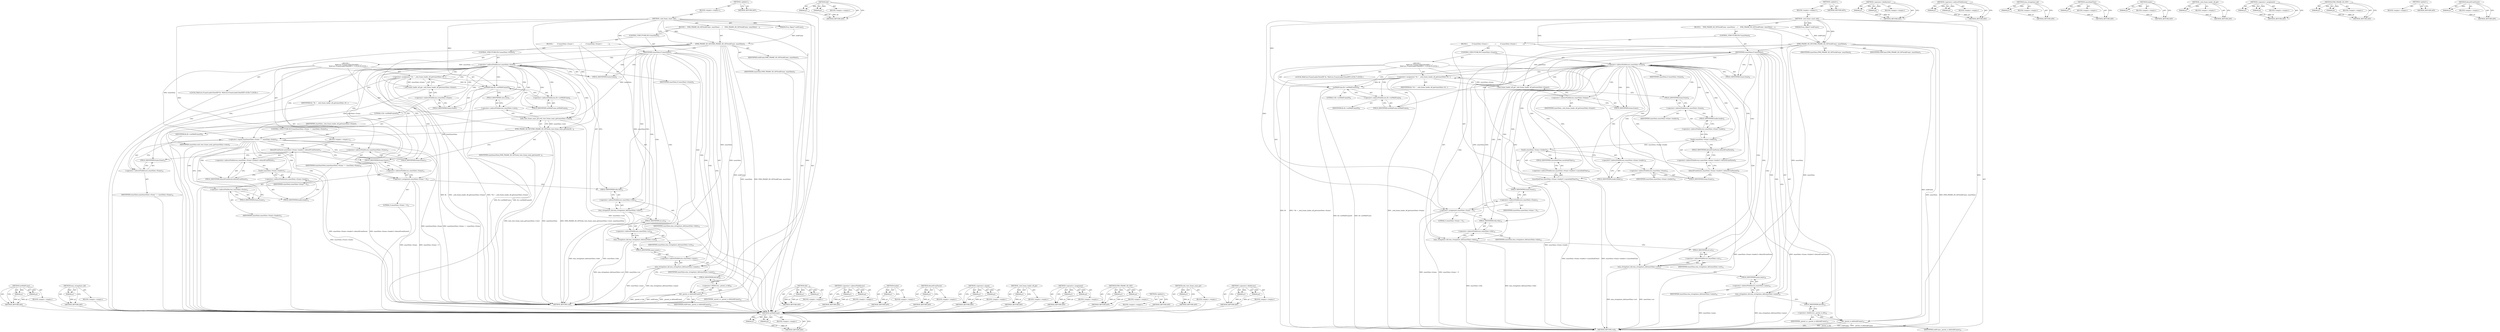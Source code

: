 digraph "&lt;operator&gt;.fieldAccess" {
vulnerable_114 [label=<(METHOD,setWebFrame)>];
vulnerable_115 [label=<(PARAM,p1)>];
vulnerable_116 [label=<(PARAM,p2)>];
vulnerable_117 [label=<(BLOCK,&lt;empty&gt;,&lt;empty&gt;)>];
vulnerable_118 [label=<(METHOD_RETURN,ANY)>];
vulnerable_135 [label=<(METHOD,del)>];
vulnerable_136 [label=<(PARAM,p1)>];
vulnerable_137 [label=<(PARAM,p2)>];
vulnerable_138 [label=<(BLOCK,&lt;empty&gt;,&lt;empty&gt;)>];
vulnerable_139 [label=<(METHOD_RETURN,ANY)>];
vulnerable_6 [label=<(METHOD,&lt;global&gt;)<SUB>1</SUB>>];
vulnerable_7 [label=<(BLOCK,&lt;empty&gt;,&lt;empty&gt;)<SUB>1</SUB>>];
vulnerable_8 [label=<(METHOD,_ewk_frame_smart_del)<SUB>1</SUB>>];
vulnerable_9 [label=<(PARAM,Evas_Object* ewkFrame)<SUB>1</SUB>>];
vulnerable_10 [label=<(BLOCK,{
    EWK_FRAME_SD_GET(ewkFrame, smartData);

 ...,{
    EWK_FRAME_SD_GET(ewkFrame, smartData);

 ...)<SUB>2</SUB>>];
vulnerable_11 [label=<(EWK_FRAME_SD_GET,EWK_FRAME_SD_GET(ewkFrame, smartData))<SUB>3</SUB>>];
vulnerable_12 [label=<(IDENTIFIER,ewkFrame,EWK_FRAME_SD_GET(ewkFrame, smartData))<SUB>3</SUB>>];
vulnerable_13 [label=<(IDENTIFIER,smartData,EWK_FRAME_SD_GET(ewkFrame, smartData))<SUB>3</SUB>>];
vulnerable_14 [label=<(CONTROL_STRUCTURE,IF,if (smartData))<SUB>5</SUB>>];
vulnerable_15 [label=<(IDENTIFIER,smartData,if (smartData))<SUB>5</SUB>>];
vulnerable_16 [label=<(BLOCK,{
         if (smartData-&gt;frame) {
            ...,{
         if (smartData-&gt;frame) {
            ...)<SUB>5</SUB>>];
vulnerable_17 [label=<(CONTROL_STRUCTURE,IF,if (smartData-&gt;frame))<SUB>6</SUB>>];
vulnerable_18 [label=<(&lt;operator&gt;.indirectFieldAccess,smartData-&gt;frame)<SUB>6</SUB>>];
vulnerable_19 [label=<(IDENTIFIER,smartData,if (smartData-&gt;frame))<SUB>6</SUB>>];
vulnerable_20 [label=<(FIELD_IDENTIFIER,frame,frame)<SUB>6</SUB>>];
vulnerable_21 [label="<(BLOCK,{
             WebCore::FrameLoaderClientEfl* f...,{
             WebCore::FrameLoaderClientEfl* f...)<SUB>6</SUB>>"];
vulnerable_22 [label="<(LOCAL,WebCore.FrameLoaderClientEfl* flc: WebCore.FrameLoaderClientEfl*)<SUB>7</SUB>>"];
vulnerable_23 [label=<(&lt;operator&gt;.assignment,* flc = _ewk_frame_loader_efl_get(smartData-&gt;fr...)<SUB>7</SUB>>];
vulnerable_24 [label=<(IDENTIFIER,flc,* flc = _ewk_frame_loader_efl_get(smartData-&gt;fr...)<SUB>7</SUB>>];
vulnerable_25 [label=<(_ewk_frame_loader_efl_get,_ewk_frame_loader_efl_get(smartData-&gt;frame))<SUB>7</SUB>>];
vulnerable_26 [label=<(&lt;operator&gt;.indirectFieldAccess,smartData-&gt;frame)<SUB>7</SUB>>];
vulnerable_27 [label=<(IDENTIFIER,smartData,_ewk_frame_loader_efl_get(smartData-&gt;frame))<SUB>7</SUB>>];
vulnerable_28 [label=<(FIELD_IDENTIFIER,frame,frame)<SUB>7</SUB>>];
vulnerable_29 [label=<(setWebFrame,flc-&gt;setWebFrame(0))<SUB>8</SUB>>];
vulnerable_30 [label=<(&lt;operator&gt;.indirectFieldAccess,flc-&gt;setWebFrame)<SUB>8</SUB>>];
vulnerable_31 [label=<(IDENTIFIER,flc,flc-&gt;setWebFrame(0))<SUB>8</SUB>>];
vulnerable_32 [label=<(FIELD_IDENTIFIER,setWebFrame,setWebFrame)<SUB>8</SUB>>];
vulnerable_33 [label=<(LITERAL,0,flc-&gt;setWebFrame(0))<SUB>8</SUB>>];
vulnerable_34 [label=<(detachFromParent,smartData-&gt;frame-&gt;loader()-&gt;detachFromParent())<SUB>9</SUB>>];
vulnerable_35 [label=<(&lt;operator&gt;.indirectFieldAccess,smartData-&gt;frame-&gt;loader()-&gt;detachFromParent)<SUB>9</SUB>>];
vulnerable_36 [label=<(loader,smartData-&gt;frame-&gt;loader())<SUB>9</SUB>>];
vulnerable_37 [label=<(&lt;operator&gt;.indirectFieldAccess,smartData-&gt;frame-&gt;loader)<SUB>9</SUB>>];
vulnerable_38 [label=<(&lt;operator&gt;.indirectFieldAccess,smartData-&gt;frame)<SUB>9</SUB>>];
vulnerable_39 [label=<(IDENTIFIER,smartData,smartData-&gt;frame-&gt;loader())<SUB>9</SUB>>];
vulnerable_40 [label=<(FIELD_IDENTIFIER,frame,frame)<SUB>9</SUB>>];
vulnerable_41 [label=<(FIELD_IDENTIFIER,loader,loader)<SUB>9</SUB>>];
vulnerable_42 [label=<(FIELD_IDENTIFIER,detachFromParent,detachFromParent)<SUB>9</SUB>>];
vulnerable_43 [label=<(cancelAndClear,smartData-&gt;frame-&gt;loader()-&gt;cancelAndClear())<SUB>10</SUB>>];
vulnerable_44 [label=<(&lt;operator&gt;.indirectFieldAccess,smartData-&gt;frame-&gt;loader()-&gt;cancelAndClear)<SUB>10</SUB>>];
vulnerable_45 [label=<(loader,smartData-&gt;frame-&gt;loader())<SUB>10</SUB>>];
vulnerable_46 [label=<(&lt;operator&gt;.indirectFieldAccess,smartData-&gt;frame-&gt;loader)<SUB>10</SUB>>];
vulnerable_47 [label=<(&lt;operator&gt;.indirectFieldAccess,smartData-&gt;frame)<SUB>10</SUB>>];
vulnerable_48 [label=<(IDENTIFIER,smartData,smartData-&gt;frame-&gt;loader())<SUB>10</SUB>>];
vulnerable_49 [label=<(FIELD_IDENTIFIER,frame,frame)<SUB>10</SUB>>];
vulnerable_50 [label=<(FIELD_IDENTIFIER,loader,loader)<SUB>10</SUB>>];
vulnerable_51 [label=<(FIELD_IDENTIFIER,cancelAndClear,cancelAndClear)<SUB>10</SUB>>];
vulnerable_52 [label=<(&lt;operator&gt;.assignment,smartData-&gt;frame = 0)<SUB>11</SUB>>];
vulnerable_53 [label=<(&lt;operator&gt;.indirectFieldAccess,smartData-&gt;frame)<SUB>11</SUB>>];
vulnerable_54 [label=<(IDENTIFIER,smartData,smartData-&gt;frame = 0)<SUB>11</SUB>>];
vulnerable_55 [label=<(FIELD_IDENTIFIER,frame,frame)<SUB>11</SUB>>];
vulnerable_56 [label=<(LITERAL,0,smartData-&gt;frame = 0)<SUB>11</SUB>>];
vulnerable_57 [label=<(eina_stringshare_del,eina_stringshare_del(smartData-&gt;title))<SUB>14</SUB>>];
vulnerable_58 [label=<(&lt;operator&gt;.indirectFieldAccess,smartData-&gt;title)<SUB>14</SUB>>];
vulnerable_59 [label=<(IDENTIFIER,smartData,eina_stringshare_del(smartData-&gt;title))<SUB>14</SUB>>];
vulnerable_60 [label=<(FIELD_IDENTIFIER,title,title)<SUB>14</SUB>>];
vulnerable_61 [label=<(eina_stringshare_del,eina_stringshare_del(smartData-&gt;uri))<SUB>15</SUB>>];
vulnerable_62 [label=<(&lt;operator&gt;.indirectFieldAccess,smartData-&gt;uri)<SUB>15</SUB>>];
vulnerable_63 [label=<(IDENTIFIER,smartData,eina_stringshare_del(smartData-&gt;uri))<SUB>15</SUB>>];
vulnerable_64 [label=<(FIELD_IDENTIFIER,uri,uri)<SUB>15</SUB>>];
vulnerable_65 [label=<(eina_stringshare_del,eina_stringshare_del(smartData-&gt;name))<SUB>16</SUB>>];
vulnerable_66 [label=<(&lt;operator&gt;.indirectFieldAccess,smartData-&gt;name)<SUB>16</SUB>>];
vulnerable_67 [label=<(IDENTIFIER,smartData,eina_stringshare_del(smartData-&gt;name))<SUB>16</SUB>>];
vulnerable_68 [label=<(FIELD_IDENTIFIER,name,name)<SUB>16</SUB>>];
vulnerable_69 [label=<(del,_parent_sc.del(ewkFrame))<SUB>19</SUB>>];
vulnerable_70 [label=<(&lt;operator&gt;.fieldAccess,_parent_sc.del)<SUB>19</SUB>>];
vulnerable_71 [label=<(IDENTIFIER,_parent_sc,_parent_sc.del(ewkFrame))<SUB>19</SUB>>];
vulnerable_72 [label=<(FIELD_IDENTIFIER,del,del)<SUB>19</SUB>>];
vulnerable_73 [label=<(IDENTIFIER,ewkFrame,_parent_sc.del(ewkFrame))<SUB>19</SUB>>];
vulnerable_74 [label=<(METHOD_RETURN,void)<SUB>1</SUB>>];
vulnerable_76 [label=<(METHOD_RETURN,ANY)<SUB>1</SUB>>];
vulnerable_140 [label=<(METHOD,&lt;operator&gt;.fieldAccess)>];
vulnerable_141 [label=<(PARAM,p1)>];
vulnerable_142 [label=<(PARAM,p2)>];
vulnerable_143 [label=<(BLOCK,&lt;empty&gt;,&lt;empty&gt;)>];
vulnerable_144 [label=<(METHOD_RETURN,ANY)>];
vulnerable_100 [label=<(METHOD,&lt;operator&gt;.indirectFieldAccess)>];
vulnerable_101 [label=<(PARAM,p1)>];
vulnerable_102 [label=<(PARAM,p2)>];
vulnerable_103 [label=<(BLOCK,&lt;empty&gt;,&lt;empty&gt;)>];
vulnerable_104 [label=<(METHOD_RETURN,ANY)>];
vulnerable_131 [label=<(METHOD,eina_stringshare_del)>];
vulnerable_132 [label=<(PARAM,p1)>];
vulnerable_133 [label=<(BLOCK,&lt;empty&gt;,&lt;empty&gt;)>];
vulnerable_134 [label=<(METHOD_RETURN,ANY)>];
vulnerable_127 [label=<(METHOD,cancelAndClear)>];
vulnerable_128 [label=<(PARAM,p1)>];
vulnerable_129 [label=<(BLOCK,&lt;empty&gt;,&lt;empty&gt;)>];
vulnerable_130 [label=<(METHOD_RETURN,ANY)>];
vulnerable_123 [label=<(METHOD,loader)>];
vulnerable_124 [label=<(PARAM,p1)>];
vulnerable_125 [label=<(BLOCK,&lt;empty&gt;,&lt;empty&gt;)>];
vulnerable_126 [label=<(METHOD_RETURN,ANY)>];
vulnerable_110 [label=<(METHOD,_ewk_frame_loader_efl_get)>];
vulnerable_111 [label=<(PARAM,p1)>];
vulnerable_112 [label=<(BLOCK,&lt;empty&gt;,&lt;empty&gt;)>];
vulnerable_113 [label=<(METHOD_RETURN,ANY)>];
vulnerable_105 [label=<(METHOD,&lt;operator&gt;.assignment)>];
vulnerable_106 [label=<(PARAM,p1)>];
vulnerable_107 [label=<(PARAM,p2)>];
vulnerable_108 [label=<(BLOCK,&lt;empty&gt;,&lt;empty&gt;)>];
vulnerable_109 [label=<(METHOD_RETURN,ANY)>];
vulnerable_95 [label=<(METHOD,EWK_FRAME_SD_GET)>];
vulnerable_96 [label=<(PARAM,p1)>];
vulnerable_97 [label=<(PARAM,p2)>];
vulnerable_98 [label=<(BLOCK,&lt;empty&gt;,&lt;empty&gt;)>];
vulnerable_99 [label=<(METHOD_RETURN,ANY)>];
vulnerable_89 [label=<(METHOD,&lt;global&gt;)<SUB>1</SUB>>];
vulnerable_90 [label=<(BLOCK,&lt;empty&gt;,&lt;empty&gt;)>];
vulnerable_91 [label=<(METHOD_RETURN,ANY)>];
vulnerable_119 [label=<(METHOD,detachFromParent)>];
vulnerable_120 [label=<(PARAM,p1)>];
vulnerable_121 [label=<(BLOCK,&lt;empty&gt;,&lt;empty&gt;)>];
vulnerable_122 [label=<(METHOD_RETURN,ANY)>];
fixed_120 [label=<(METHOD,setWebFrame)>];
fixed_121 [label=<(PARAM,p1)>];
fixed_122 [label=<(PARAM,p2)>];
fixed_123 [label=<(BLOCK,&lt;empty&gt;,&lt;empty&gt;)>];
fixed_124 [label=<(METHOD_RETURN,ANY)>];
fixed_142 [label=<(METHOD,eina_stringshare_del)>];
fixed_143 [label=<(PARAM,p1)>];
fixed_144 [label=<(BLOCK,&lt;empty&gt;,&lt;empty&gt;)>];
fixed_145 [label=<(METHOD_RETURN,ANY)>];
fixed_6 [label=<(METHOD,&lt;global&gt;)<SUB>1</SUB>>];
fixed_7 [label=<(BLOCK,&lt;empty&gt;,&lt;empty&gt;)<SUB>1</SUB>>];
fixed_8 [label=<(METHOD,_ewk_frame_smart_del)<SUB>1</SUB>>];
fixed_9 [label=<(PARAM,Evas_Object* ewkFrame)<SUB>1</SUB>>];
fixed_10 [label=<(BLOCK,{
    EWK_FRAME_SD_GET(ewkFrame, smartData);

 ...,{
    EWK_FRAME_SD_GET(ewkFrame, smartData);

 ...)<SUB>2</SUB>>];
fixed_11 [label=<(EWK_FRAME_SD_GET,EWK_FRAME_SD_GET(ewkFrame, smartData))<SUB>3</SUB>>];
fixed_12 [label=<(IDENTIFIER,ewkFrame,EWK_FRAME_SD_GET(ewkFrame, smartData))<SUB>3</SUB>>];
fixed_13 [label=<(IDENTIFIER,smartData,EWK_FRAME_SD_GET(ewkFrame, smartData))<SUB>3</SUB>>];
fixed_14 [label=<(CONTROL_STRUCTURE,IF,if (smartData))<SUB>5</SUB>>];
fixed_15 [label=<(IDENTIFIER,smartData,if (smartData))<SUB>5</SUB>>];
fixed_16 [label=<(BLOCK,{
         if (smartData-&gt;frame) {
            ...,{
         if (smartData-&gt;frame) {
            ...)<SUB>5</SUB>>];
fixed_17 [label=<(CONTROL_STRUCTURE,IF,if (smartData-&gt;frame))<SUB>6</SUB>>];
fixed_18 [label=<(&lt;operator&gt;.indirectFieldAccess,smartData-&gt;frame)<SUB>6</SUB>>];
fixed_19 [label=<(IDENTIFIER,smartData,if (smartData-&gt;frame))<SUB>6</SUB>>];
fixed_20 [label=<(FIELD_IDENTIFIER,frame,frame)<SUB>6</SUB>>];
fixed_21 [label="<(BLOCK,{
             WebCore::FrameLoaderClientEfl* f...,{
             WebCore::FrameLoaderClientEfl* f...)<SUB>6</SUB>>"];
fixed_22 [label="<(LOCAL,WebCore.FrameLoaderClientEfl* flc: WebCore.FrameLoaderClientEfl*)<SUB>7</SUB>>"];
fixed_23 [label=<(&lt;operator&gt;.assignment,* flc = _ewk_frame_loader_efl_get(smartData-&gt;fr...)<SUB>7</SUB>>];
fixed_24 [label=<(IDENTIFIER,flc,* flc = _ewk_frame_loader_efl_get(smartData-&gt;fr...)<SUB>7</SUB>>];
fixed_25 [label=<(_ewk_frame_loader_efl_get,_ewk_frame_loader_efl_get(smartData-&gt;frame))<SUB>7</SUB>>];
fixed_26 [label=<(&lt;operator&gt;.indirectFieldAccess,smartData-&gt;frame)<SUB>7</SUB>>];
fixed_27 [label=<(IDENTIFIER,smartData,_ewk_frame_loader_efl_get(smartData-&gt;frame))<SUB>7</SUB>>];
fixed_28 [label=<(FIELD_IDENTIFIER,frame,frame)<SUB>7</SUB>>];
fixed_29 [label=<(setWebFrame,flc-&gt;setWebFrame(0))<SUB>8</SUB>>];
fixed_30 [label=<(&lt;operator&gt;.indirectFieldAccess,flc-&gt;setWebFrame)<SUB>8</SUB>>];
fixed_31 [label=<(IDENTIFIER,flc,flc-&gt;setWebFrame(0))<SUB>8</SUB>>];
fixed_32 [label=<(FIELD_IDENTIFIER,setWebFrame,setWebFrame)<SUB>8</SUB>>];
fixed_33 [label=<(LITERAL,0,flc-&gt;setWebFrame(0))<SUB>8</SUB>>];
fixed_34 [label=<(EWK_FRAME_SD_GET,EWK_FRAME_SD_GET(ewk_view_frame_main_get(smartD...)<SUB>9</SUB>>];
fixed_35 [label=<(ewk_view_frame_main_get,ewk_view_frame_main_get(smartData-&gt;view))<SUB>9</SUB>>];
fixed_36 [label=<(&lt;operator&gt;.indirectFieldAccess,smartData-&gt;view)<SUB>9</SUB>>];
fixed_37 [label=<(IDENTIFIER,smartData,ewk_view_frame_main_get(smartData-&gt;view))<SUB>9</SUB>>];
fixed_38 [label=<(FIELD_IDENTIFIER,view,view)<SUB>9</SUB>>];
fixed_39 [label=<(IDENTIFIER,mainSmartData,EWK_FRAME_SD_GET(ewk_view_frame_main_get(smartD...)<SUB>9</SUB>>];
fixed_40 [label=<(CONTROL_STRUCTURE,IF,if (mainSmartData-&gt;frame == smartData-&gt;frame))<SUB>10</SUB>>];
fixed_41 [label=<(&lt;operator&gt;.equals,mainSmartData-&gt;frame == smartData-&gt;frame)<SUB>10</SUB>>];
fixed_42 [label=<(&lt;operator&gt;.indirectFieldAccess,mainSmartData-&gt;frame)<SUB>10</SUB>>];
fixed_43 [label=<(IDENTIFIER,mainSmartData,mainSmartData-&gt;frame == smartData-&gt;frame)<SUB>10</SUB>>];
fixed_44 [label=<(FIELD_IDENTIFIER,frame,frame)<SUB>10</SUB>>];
fixed_45 [label=<(&lt;operator&gt;.indirectFieldAccess,smartData-&gt;frame)<SUB>10</SUB>>];
fixed_46 [label=<(IDENTIFIER,smartData,mainSmartData-&gt;frame == smartData-&gt;frame)<SUB>10</SUB>>];
fixed_47 [label=<(FIELD_IDENTIFIER,frame,frame)<SUB>10</SUB>>];
fixed_48 [label=<(BLOCK,&lt;empty&gt;,&lt;empty&gt;)<SUB>11</SUB>>];
fixed_49 [label=<(detachFromParent,smartData-&gt;frame-&gt;loader()-&gt;detachFromParent())<SUB>11</SUB>>];
fixed_50 [label=<(&lt;operator&gt;.indirectFieldAccess,smartData-&gt;frame-&gt;loader()-&gt;detachFromParent)<SUB>11</SUB>>];
fixed_51 [label=<(loader,smartData-&gt;frame-&gt;loader())<SUB>11</SUB>>];
fixed_52 [label=<(&lt;operator&gt;.indirectFieldAccess,smartData-&gt;frame-&gt;loader)<SUB>11</SUB>>];
fixed_53 [label=<(&lt;operator&gt;.indirectFieldAccess,smartData-&gt;frame)<SUB>11</SUB>>];
fixed_54 [label=<(IDENTIFIER,smartData,smartData-&gt;frame-&gt;loader())<SUB>11</SUB>>];
fixed_55 [label=<(FIELD_IDENTIFIER,frame,frame)<SUB>11</SUB>>];
fixed_56 [label=<(FIELD_IDENTIFIER,loader,loader)<SUB>11</SUB>>];
fixed_57 [label=<(FIELD_IDENTIFIER,detachFromParent,detachFromParent)<SUB>11</SUB>>];
fixed_58 [label=<(&lt;operator&gt;.assignment,smartData-&gt;frame = 0)<SUB>12</SUB>>];
fixed_59 [label=<(&lt;operator&gt;.indirectFieldAccess,smartData-&gt;frame)<SUB>12</SUB>>];
fixed_60 [label=<(IDENTIFIER,smartData,smartData-&gt;frame = 0)<SUB>12</SUB>>];
fixed_61 [label=<(FIELD_IDENTIFIER,frame,frame)<SUB>12</SUB>>];
fixed_62 [label=<(LITERAL,0,smartData-&gt;frame = 0)<SUB>12</SUB>>];
fixed_63 [label=<(eina_stringshare_del,eina_stringshare_del(smartData-&gt;title))<SUB>15</SUB>>];
fixed_64 [label=<(&lt;operator&gt;.indirectFieldAccess,smartData-&gt;title)<SUB>15</SUB>>];
fixed_65 [label=<(IDENTIFIER,smartData,eina_stringshare_del(smartData-&gt;title))<SUB>15</SUB>>];
fixed_66 [label=<(FIELD_IDENTIFIER,title,title)<SUB>15</SUB>>];
fixed_67 [label=<(eina_stringshare_del,eina_stringshare_del(smartData-&gt;uri))<SUB>16</SUB>>];
fixed_68 [label=<(&lt;operator&gt;.indirectFieldAccess,smartData-&gt;uri)<SUB>16</SUB>>];
fixed_69 [label=<(IDENTIFIER,smartData,eina_stringshare_del(smartData-&gt;uri))<SUB>16</SUB>>];
fixed_70 [label=<(FIELD_IDENTIFIER,uri,uri)<SUB>16</SUB>>];
fixed_71 [label=<(eina_stringshare_del,eina_stringshare_del(smartData-&gt;name))<SUB>17</SUB>>];
fixed_72 [label=<(&lt;operator&gt;.indirectFieldAccess,smartData-&gt;name)<SUB>17</SUB>>];
fixed_73 [label=<(IDENTIFIER,smartData,eina_stringshare_del(smartData-&gt;name))<SUB>17</SUB>>];
fixed_74 [label=<(FIELD_IDENTIFIER,name,name)<SUB>17</SUB>>];
fixed_75 [label=<(del,_parent_sc.del(ewkFrame))<SUB>20</SUB>>];
fixed_76 [label=<(&lt;operator&gt;.fieldAccess,_parent_sc.del)<SUB>20</SUB>>];
fixed_77 [label=<(IDENTIFIER,_parent_sc,_parent_sc.del(ewkFrame))<SUB>20</SUB>>];
fixed_78 [label=<(FIELD_IDENTIFIER,del,del)<SUB>20</SUB>>];
fixed_79 [label=<(IDENTIFIER,ewkFrame,_parent_sc.del(ewkFrame))<SUB>20</SUB>>];
fixed_80 [label=<(METHOD_RETURN,void)<SUB>1</SUB>>];
fixed_82 [label=<(METHOD_RETURN,ANY)<SUB>1</SUB>>];
fixed_146 [label=<(METHOD,del)>];
fixed_147 [label=<(PARAM,p1)>];
fixed_148 [label=<(PARAM,p2)>];
fixed_149 [label=<(BLOCK,&lt;empty&gt;,&lt;empty&gt;)>];
fixed_150 [label=<(METHOD_RETURN,ANY)>];
fixed_106 [label=<(METHOD,&lt;operator&gt;.indirectFieldAccess)>];
fixed_107 [label=<(PARAM,p1)>];
fixed_108 [label=<(PARAM,p2)>];
fixed_109 [label=<(BLOCK,&lt;empty&gt;,&lt;empty&gt;)>];
fixed_110 [label=<(METHOD_RETURN,ANY)>];
fixed_138 [label=<(METHOD,loader)>];
fixed_139 [label=<(PARAM,p1)>];
fixed_140 [label=<(BLOCK,&lt;empty&gt;,&lt;empty&gt;)>];
fixed_141 [label=<(METHOD_RETURN,ANY)>];
fixed_134 [label=<(METHOD,detachFromParent)>];
fixed_135 [label=<(PARAM,p1)>];
fixed_136 [label=<(BLOCK,&lt;empty&gt;,&lt;empty&gt;)>];
fixed_137 [label=<(METHOD_RETURN,ANY)>];
fixed_129 [label=<(METHOD,&lt;operator&gt;.equals)>];
fixed_130 [label=<(PARAM,p1)>];
fixed_131 [label=<(PARAM,p2)>];
fixed_132 [label=<(BLOCK,&lt;empty&gt;,&lt;empty&gt;)>];
fixed_133 [label=<(METHOD_RETURN,ANY)>];
fixed_116 [label=<(METHOD,_ewk_frame_loader_efl_get)>];
fixed_117 [label=<(PARAM,p1)>];
fixed_118 [label=<(BLOCK,&lt;empty&gt;,&lt;empty&gt;)>];
fixed_119 [label=<(METHOD_RETURN,ANY)>];
fixed_111 [label=<(METHOD,&lt;operator&gt;.assignment)>];
fixed_112 [label=<(PARAM,p1)>];
fixed_113 [label=<(PARAM,p2)>];
fixed_114 [label=<(BLOCK,&lt;empty&gt;,&lt;empty&gt;)>];
fixed_115 [label=<(METHOD_RETURN,ANY)>];
fixed_101 [label=<(METHOD,EWK_FRAME_SD_GET)>];
fixed_102 [label=<(PARAM,p1)>];
fixed_103 [label=<(PARAM,p2)>];
fixed_104 [label=<(BLOCK,&lt;empty&gt;,&lt;empty&gt;)>];
fixed_105 [label=<(METHOD_RETURN,ANY)>];
fixed_95 [label=<(METHOD,&lt;global&gt;)<SUB>1</SUB>>];
fixed_96 [label=<(BLOCK,&lt;empty&gt;,&lt;empty&gt;)>];
fixed_97 [label=<(METHOD_RETURN,ANY)>];
fixed_125 [label=<(METHOD,ewk_view_frame_main_get)>];
fixed_126 [label=<(PARAM,p1)>];
fixed_127 [label=<(BLOCK,&lt;empty&gt;,&lt;empty&gt;)>];
fixed_128 [label=<(METHOD_RETURN,ANY)>];
fixed_151 [label=<(METHOD,&lt;operator&gt;.fieldAccess)>];
fixed_152 [label=<(PARAM,p1)>];
fixed_153 [label=<(PARAM,p2)>];
fixed_154 [label=<(BLOCK,&lt;empty&gt;,&lt;empty&gt;)>];
fixed_155 [label=<(METHOD_RETURN,ANY)>];
vulnerable_114 -> vulnerable_115  [key=0, label="AST: "];
vulnerable_114 -> vulnerable_115  [key=1, label="DDG: "];
vulnerable_114 -> vulnerable_117  [key=0, label="AST: "];
vulnerable_114 -> vulnerable_116  [key=0, label="AST: "];
vulnerable_114 -> vulnerable_116  [key=1, label="DDG: "];
vulnerable_114 -> vulnerable_118  [key=0, label="AST: "];
vulnerable_114 -> vulnerable_118  [key=1, label="CFG: "];
vulnerable_115 -> vulnerable_118  [key=0, label="DDG: p1"];
vulnerable_116 -> vulnerable_118  [key=0, label="DDG: p2"];
vulnerable_135 -> vulnerable_136  [key=0, label="AST: "];
vulnerable_135 -> vulnerable_136  [key=1, label="DDG: "];
vulnerable_135 -> vulnerable_138  [key=0, label="AST: "];
vulnerable_135 -> vulnerable_137  [key=0, label="AST: "];
vulnerable_135 -> vulnerable_137  [key=1, label="DDG: "];
vulnerable_135 -> vulnerable_139  [key=0, label="AST: "];
vulnerable_135 -> vulnerable_139  [key=1, label="CFG: "];
vulnerable_136 -> vulnerable_139  [key=0, label="DDG: p1"];
vulnerable_137 -> vulnerable_139  [key=0, label="DDG: p2"];
vulnerable_6 -> vulnerable_7  [key=0, label="AST: "];
vulnerable_6 -> vulnerable_76  [key=0, label="AST: "];
vulnerable_6 -> vulnerable_76  [key=1, label="CFG: "];
vulnerable_7 -> vulnerable_8  [key=0, label="AST: "];
vulnerable_8 -> vulnerable_9  [key=0, label="AST: "];
vulnerable_8 -> vulnerable_9  [key=1, label="DDG: "];
vulnerable_8 -> vulnerable_10  [key=0, label="AST: "];
vulnerable_8 -> vulnerable_74  [key=0, label="AST: "];
vulnerable_8 -> vulnerable_11  [key=0, label="CFG: "];
vulnerable_8 -> vulnerable_11  [key=1, label="DDG: "];
vulnerable_8 -> vulnerable_15  [key=0, label="DDG: "];
vulnerable_8 -> vulnerable_69  [key=0, label="DDG: "];
vulnerable_8 -> vulnerable_52  [key=0, label="DDG: "];
vulnerable_8 -> vulnerable_29  [key=0, label="DDG: "];
vulnerable_9 -> vulnerable_11  [key=0, label="DDG: ewkFrame"];
vulnerable_10 -> vulnerable_11  [key=0, label="AST: "];
vulnerable_10 -> vulnerable_14  [key=0, label="AST: "];
vulnerable_10 -> vulnerable_69  [key=0, label="AST: "];
vulnerable_11 -> vulnerable_12  [key=0, label="AST: "];
vulnerable_11 -> vulnerable_13  [key=0, label="AST: "];
vulnerable_11 -> vulnerable_15  [key=0, label="CFG: "];
vulnerable_11 -> vulnerable_74  [key=0, label="DDG: smartData"];
vulnerable_11 -> vulnerable_74  [key=1, label="DDG: EWK_FRAME_SD_GET(ewkFrame, smartData)"];
vulnerable_11 -> vulnerable_69  [key=0, label="DDG: ewkFrame"];
vulnerable_11 -> vulnerable_57  [key=0, label="DDG: smartData"];
vulnerable_11 -> vulnerable_61  [key=0, label="DDG: smartData"];
vulnerable_11 -> vulnerable_65  [key=0, label="DDG: smartData"];
vulnerable_11 -> vulnerable_25  [key=0, label="DDG: smartData"];
vulnerable_14 -> vulnerable_15  [key=0, label="AST: "];
vulnerable_14 -> vulnerable_16  [key=0, label="AST: "];
vulnerable_15 -> vulnerable_20  [key=0, label="CFG: "];
vulnerable_15 -> vulnerable_20  [key=1, label="CDG: "];
vulnerable_15 -> vulnerable_72  [key=0, label="CFG: "];
vulnerable_15 -> vulnerable_68  [key=0, label="CDG: "];
vulnerable_15 -> vulnerable_60  [key=0, label="CDG: "];
vulnerable_15 -> vulnerable_64  [key=0, label="CDG: "];
vulnerable_15 -> vulnerable_57  [key=0, label="CDG: "];
vulnerable_15 -> vulnerable_66  [key=0, label="CDG: "];
vulnerable_15 -> vulnerable_18  [key=0, label="CDG: "];
vulnerable_15 -> vulnerable_65  [key=0, label="CDG: "];
vulnerable_15 -> vulnerable_58  [key=0, label="CDG: "];
vulnerable_15 -> vulnerable_61  [key=0, label="CDG: "];
vulnerable_15 -> vulnerable_62  [key=0, label="CDG: "];
vulnerable_16 -> vulnerable_17  [key=0, label="AST: "];
vulnerable_16 -> vulnerable_57  [key=0, label="AST: "];
vulnerable_16 -> vulnerable_61  [key=0, label="AST: "];
vulnerable_16 -> vulnerable_65  [key=0, label="AST: "];
vulnerable_17 -> vulnerable_18  [key=0, label="AST: "];
vulnerable_17 -> vulnerable_21  [key=0, label="AST: "];
vulnerable_18 -> vulnerable_19  [key=0, label="AST: "];
vulnerable_18 -> vulnerable_20  [key=0, label="AST: "];
vulnerable_18 -> vulnerable_28  [key=0, label="CFG: "];
vulnerable_18 -> vulnerable_28  [key=1, label="CDG: "];
vulnerable_18 -> vulnerable_60  [key=0, label="CFG: "];
vulnerable_18 -> vulnerable_47  [key=0, label="CDG: "];
vulnerable_18 -> vulnerable_30  [key=0, label="CDG: "];
vulnerable_18 -> vulnerable_34  [key=0, label="CDG: "];
vulnerable_18 -> vulnerable_32  [key=0, label="CDG: "];
vulnerable_18 -> vulnerable_49  [key=0, label="CDG: "];
vulnerable_18 -> vulnerable_26  [key=0, label="CDG: "];
vulnerable_18 -> vulnerable_42  [key=0, label="CDG: "];
vulnerable_18 -> vulnerable_51  [key=0, label="CDG: "];
vulnerable_18 -> vulnerable_52  [key=0, label="CDG: "];
vulnerable_18 -> vulnerable_37  [key=0, label="CDG: "];
vulnerable_18 -> vulnerable_46  [key=0, label="CDG: "];
vulnerable_18 -> vulnerable_38  [key=0, label="CDG: "];
vulnerable_18 -> vulnerable_25  [key=0, label="CDG: "];
vulnerable_18 -> vulnerable_45  [key=0, label="CDG: "];
vulnerable_18 -> vulnerable_40  [key=0, label="CDG: "];
vulnerable_18 -> vulnerable_29  [key=0, label="CDG: "];
vulnerable_18 -> vulnerable_50  [key=0, label="CDG: "];
vulnerable_18 -> vulnerable_44  [key=0, label="CDG: "];
vulnerable_18 -> vulnerable_35  [key=0, label="CDG: "];
vulnerable_18 -> vulnerable_43  [key=0, label="CDG: "];
vulnerable_18 -> vulnerable_23  [key=0, label="CDG: "];
vulnerable_18 -> vulnerable_36  [key=0, label="CDG: "];
vulnerable_18 -> vulnerable_53  [key=0, label="CDG: "];
vulnerable_18 -> vulnerable_41  [key=0, label="CDG: "];
vulnerable_18 -> vulnerable_55  [key=0, label="CDG: "];
vulnerable_20 -> vulnerable_18  [key=0, label="CFG: "];
vulnerable_21 -> vulnerable_22  [key=0, label="AST: "];
vulnerable_21 -> vulnerable_23  [key=0, label="AST: "];
vulnerable_21 -> vulnerable_29  [key=0, label="AST: "];
vulnerable_21 -> vulnerable_34  [key=0, label="AST: "];
vulnerable_21 -> vulnerable_43  [key=0, label="AST: "];
vulnerable_21 -> vulnerable_52  [key=0, label="AST: "];
vulnerable_23 -> vulnerable_24  [key=0, label="AST: "];
vulnerable_23 -> vulnerable_25  [key=0, label="AST: "];
vulnerable_23 -> vulnerable_32  [key=0, label="CFG: "];
vulnerable_23 -> vulnerable_74  [key=0, label="DDG: flc"];
vulnerable_23 -> vulnerable_74  [key=1, label="DDG: _ewk_frame_loader_efl_get(smartData-&gt;frame)"];
vulnerable_23 -> vulnerable_74  [key=2, label="DDG: * flc = _ewk_frame_loader_efl_get(smartData-&gt;frame)"];
vulnerable_23 -> vulnerable_29  [key=0, label="DDG: flc"];
vulnerable_25 -> vulnerable_26  [key=0, label="AST: "];
vulnerable_25 -> vulnerable_23  [key=0, label="CFG: "];
vulnerable_25 -> vulnerable_23  [key=1, label="DDG: smartData-&gt;frame"];
vulnerable_26 -> vulnerable_27  [key=0, label="AST: "];
vulnerable_26 -> vulnerable_28  [key=0, label="AST: "];
vulnerable_26 -> vulnerable_25  [key=0, label="CFG: "];
vulnerable_28 -> vulnerable_26  [key=0, label="CFG: "];
vulnerable_29 -> vulnerable_30  [key=0, label="AST: "];
vulnerable_29 -> vulnerable_33  [key=0, label="AST: "];
vulnerable_29 -> vulnerable_40  [key=0, label="CFG: "];
vulnerable_29 -> vulnerable_74  [key=0, label="DDG: flc-&gt;setWebFrame"];
vulnerable_29 -> vulnerable_74  [key=1, label="DDG: flc-&gt;setWebFrame(0)"];
vulnerable_30 -> vulnerable_31  [key=0, label="AST: "];
vulnerable_30 -> vulnerable_32  [key=0, label="AST: "];
vulnerable_30 -> vulnerable_29  [key=0, label="CFG: "];
vulnerable_32 -> vulnerable_30  [key=0, label="CFG: "];
vulnerable_34 -> vulnerable_35  [key=0, label="AST: "];
vulnerable_34 -> vulnerable_49  [key=0, label="CFG: "];
vulnerable_34 -> vulnerable_74  [key=0, label="DDG: smartData-&gt;frame-&gt;loader()-&gt;detachFromParent"];
vulnerable_34 -> vulnerable_74  [key=1, label="DDG: smartData-&gt;frame-&gt;loader()-&gt;detachFromParent()"];
vulnerable_35 -> vulnerable_36  [key=0, label="AST: "];
vulnerable_35 -> vulnerable_42  [key=0, label="AST: "];
vulnerable_35 -> vulnerable_34  [key=0, label="CFG: "];
vulnerable_36 -> vulnerable_37  [key=0, label="AST: "];
vulnerable_36 -> vulnerable_42  [key=0, label="CFG: "];
vulnerable_36 -> vulnerable_45  [key=0, label="DDG: smartData-&gt;frame-&gt;loader"];
vulnerable_37 -> vulnerable_38  [key=0, label="AST: "];
vulnerable_37 -> vulnerable_41  [key=0, label="AST: "];
vulnerable_37 -> vulnerable_36  [key=0, label="CFG: "];
vulnerable_38 -> vulnerable_39  [key=0, label="AST: "];
vulnerable_38 -> vulnerable_40  [key=0, label="AST: "];
vulnerable_38 -> vulnerable_41  [key=0, label="CFG: "];
vulnerable_40 -> vulnerable_38  [key=0, label="CFG: "];
vulnerable_41 -> vulnerable_37  [key=0, label="CFG: "];
vulnerable_42 -> vulnerable_35  [key=0, label="CFG: "];
vulnerable_43 -> vulnerable_44  [key=0, label="AST: "];
vulnerable_43 -> vulnerable_55  [key=0, label="CFG: "];
vulnerable_43 -> vulnerable_74  [key=0, label="DDG: smartData-&gt;frame-&gt;loader()-&gt;cancelAndClear"];
vulnerable_43 -> vulnerable_74  [key=1, label="DDG: smartData-&gt;frame-&gt;loader()-&gt;cancelAndClear()"];
vulnerable_44 -> vulnerable_45  [key=0, label="AST: "];
vulnerable_44 -> vulnerable_51  [key=0, label="AST: "];
vulnerable_44 -> vulnerable_43  [key=0, label="CFG: "];
vulnerable_45 -> vulnerable_46  [key=0, label="AST: "];
vulnerable_45 -> vulnerable_51  [key=0, label="CFG: "];
vulnerable_45 -> vulnerable_74  [key=0, label="DDG: smartData-&gt;frame-&gt;loader"];
vulnerable_46 -> vulnerable_47  [key=0, label="AST: "];
vulnerable_46 -> vulnerable_50  [key=0, label="AST: "];
vulnerable_46 -> vulnerable_45  [key=0, label="CFG: "];
vulnerable_47 -> vulnerable_48  [key=0, label="AST: "];
vulnerable_47 -> vulnerable_49  [key=0, label="AST: "];
vulnerable_47 -> vulnerable_50  [key=0, label="CFG: "];
vulnerable_49 -> vulnerable_47  [key=0, label="CFG: "];
vulnerable_50 -> vulnerable_46  [key=0, label="CFG: "];
vulnerable_51 -> vulnerable_44  [key=0, label="CFG: "];
vulnerable_52 -> vulnerable_53  [key=0, label="AST: "];
vulnerable_52 -> vulnerable_56  [key=0, label="AST: "];
vulnerable_52 -> vulnerable_60  [key=0, label="CFG: "];
vulnerable_52 -> vulnerable_74  [key=0, label="DDG: smartData-&gt;frame"];
vulnerable_52 -> vulnerable_74  [key=1, label="DDG: smartData-&gt;frame = 0"];
vulnerable_53 -> vulnerable_54  [key=0, label="AST: "];
vulnerable_53 -> vulnerable_55  [key=0, label="AST: "];
vulnerable_53 -> vulnerable_52  [key=0, label="CFG: "];
vulnerable_55 -> vulnerable_53  [key=0, label="CFG: "];
vulnerable_57 -> vulnerable_58  [key=0, label="AST: "];
vulnerable_57 -> vulnerable_64  [key=0, label="CFG: "];
vulnerable_57 -> vulnerable_74  [key=0, label="DDG: smartData-&gt;title"];
vulnerable_57 -> vulnerable_74  [key=1, label="DDG: eina_stringshare_del(smartData-&gt;title)"];
vulnerable_58 -> vulnerable_59  [key=0, label="AST: "];
vulnerable_58 -> vulnerable_60  [key=0, label="AST: "];
vulnerable_58 -> vulnerable_57  [key=0, label="CFG: "];
vulnerable_60 -> vulnerable_58  [key=0, label="CFG: "];
vulnerable_61 -> vulnerable_62  [key=0, label="AST: "];
vulnerable_61 -> vulnerable_68  [key=0, label="CFG: "];
vulnerable_61 -> vulnerable_74  [key=0, label="DDG: smartData-&gt;uri"];
vulnerable_61 -> vulnerable_74  [key=1, label="DDG: eina_stringshare_del(smartData-&gt;uri)"];
vulnerable_62 -> vulnerable_63  [key=0, label="AST: "];
vulnerable_62 -> vulnerable_64  [key=0, label="AST: "];
vulnerable_62 -> vulnerable_61  [key=0, label="CFG: "];
vulnerable_64 -> vulnerable_62  [key=0, label="CFG: "];
vulnerable_65 -> vulnerable_66  [key=0, label="AST: "];
vulnerable_65 -> vulnerable_72  [key=0, label="CFG: "];
vulnerable_65 -> vulnerable_74  [key=0, label="DDG: smartData-&gt;name"];
vulnerable_65 -> vulnerable_74  [key=1, label="DDG: eina_stringshare_del(smartData-&gt;name)"];
vulnerable_66 -> vulnerable_67  [key=0, label="AST: "];
vulnerable_66 -> vulnerable_68  [key=0, label="AST: "];
vulnerable_66 -> vulnerable_65  [key=0, label="CFG: "];
vulnerable_68 -> vulnerable_66  [key=0, label="CFG: "];
vulnerable_69 -> vulnerable_70  [key=0, label="AST: "];
vulnerable_69 -> vulnerable_73  [key=0, label="AST: "];
vulnerable_69 -> vulnerable_74  [key=0, label="CFG: "];
vulnerable_69 -> vulnerable_74  [key=1, label="DDG: _parent_sc.del"];
vulnerable_69 -> vulnerable_74  [key=2, label="DDG: ewkFrame"];
vulnerable_69 -> vulnerable_74  [key=3, label="DDG: _parent_sc.del(ewkFrame)"];
vulnerable_70 -> vulnerable_71  [key=0, label="AST: "];
vulnerable_70 -> vulnerable_72  [key=0, label="AST: "];
vulnerable_70 -> vulnerable_69  [key=0, label="CFG: "];
vulnerable_72 -> vulnerable_70  [key=0, label="CFG: "];
vulnerable_140 -> vulnerable_141  [key=0, label="AST: "];
vulnerable_140 -> vulnerable_141  [key=1, label="DDG: "];
vulnerable_140 -> vulnerable_143  [key=0, label="AST: "];
vulnerable_140 -> vulnerable_142  [key=0, label="AST: "];
vulnerable_140 -> vulnerable_142  [key=1, label="DDG: "];
vulnerable_140 -> vulnerable_144  [key=0, label="AST: "];
vulnerable_140 -> vulnerable_144  [key=1, label="CFG: "];
vulnerable_141 -> vulnerable_144  [key=0, label="DDG: p1"];
vulnerable_142 -> vulnerable_144  [key=0, label="DDG: p2"];
vulnerable_100 -> vulnerable_101  [key=0, label="AST: "];
vulnerable_100 -> vulnerable_101  [key=1, label="DDG: "];
vulnerable_100 -> vulnerable_103  [key=0, label="AST: "];
vulnerable_100 -> vulnerable_102  [key=0, label="AST: "];
vulnerable_100 -> vulnerable_102  [key=1, label="DDG: "];
vulnerable_100 -> vulnerable_104  [key=0, label="AST: "];
vulnerable_100 -> vulnerable_104  [key=1, label="CFG: "];
vulnerable_101 -> vulnerable_104  [key=0, label="DDG: p1"];
vulnerable_102 -> vulnerable_104  [key=0, label="DDG: p2"];
vulnerable_131 -> vulnerable_132  [key=0, label="AST: "];
vulnerable_131 -> vulnerable_132  [key=1, label="DDG: "];
vulnerable_131 -> vulnerable_133  [key=0, label="AST: "];
vulnerable_131 -> vulnerable_134  [key=0, label="AST: "];
vulnerable_131 -> vulnerable_134  [key=1, label="CFG: "];
vulnerable_132 -> vulnerable_134  [key=0, label="DDG: p1"];
vulnerable_127 -> vulnerable_128  [key=0, label="AST: "];
vulnerable_127 -> vulnerable_128  [key=1, label="DDG: "];
vulnerable_127 -> vulnerable_129  [key=0, label="AST: "];
vulnerable_127 -> vulnerable_130  [key=0, label="AST: "];
vulnerable_127 -> vulnerable_130  [key=1, label="CFG: "];
vulnerable_128 -> vulnerable_130  [key=0, label="DDG: p1"];
vulnerable_123 -> vulnerable_124  [key=0, label="AST: "];
vulnerable_123 -> vulnerable_124  [key=1, label="DDG: "];
vulnerable_123 -> vulnerable_125  [key=0, label="AST: "];
vulnerable_123 -> vulnerable_126  [key=0, label="AST: "];
vulnerable_123 -> vulnerable_126  [key=1, label="CFG: "];
vulnerable_124 -> vulnerable_126  [key=0, label="DDG: p1"];
vulnerable_110 -> vulnerable_111  [key=0, label="AST: "];
vulnerable_110 -> vulnerable_111  [key=1, label="DDG: "];
vulnerable_110 -> vulnerable_112  [key=0, label="AST: "];
vulnerable_110 -> vulnerable_113  [key=0, label="AST: "];
vulnerable_110 -> vulnerable_113  [key=1, label="CFG: "];
vulnerable_111 -> vulnerable_113  [key=0, label="DDG: p1"];
vulnerable_105 -> vulnerable_106  [key=0, label="AST: "];
vulnerable_105 -> vulnerable_106  [key=1, label="DDG: "];
vulnerable_105 -> vulnerable_108  [key=0, label="AST: "];
vulnerable_105 -> vulnerable_107  [key=0, label="AST: "];
vulnerable_105 -> vulnerable_107  [key=1, label="DDG: "];
vulnerable_105 -> vulnerable_109  [key=0, label="AST: "];
vulnerable_105 -> vulnerable_109  [key=1, label="CFG: "];
vulnerable_106 -> vulnerable_109  [key=0, label="DDG: p1"];
vulnerable_107 -> vulnerable_109  [key=0, label="DDG: p2"];
vulnerable_95 -> vulnerable_96  [key=0, label="AST: "];
vulnerable_95 -> vulnerable_96  [key=1, label="DDG: "];
vulnerable_95 -> vulnerable_98  [key=0, label="AST: "];
vulnerable_95 -> vulnerable_97  [key=0, label="AST: "];
vulnerable_95 -> vulnerable_97  [key=1, label="DDG: "];
vulnerable_95 -> vulnerable_99  [key=0, label="AST: "];
vulnerable_95 -> vulnerable_99  [key=1, label="CFG: "];
vulnerable_96 -> vulnerable_99  [key=0, label="DDG: p1"];
vulnerable_97 -> vulnerable_99  [key=0, label="DDG: p2"];
vulnerable_89 -> vulnerable_90  [key=0, label="AST: "];
vulnerable_89 -> vulnerable_91  [key=0, label="AST: "];
vulnerable_89 -> vulnerable_91  [key=1, label="CFG: "];
vulnerable_119 -> vulnerable_120  [key=0, label="AST: "];
vulnerable_119 -> vulnerable_120  [key=1, label="DDG: "];
vulnerable_119 -> vulnerable_121  [key=0, label="AST: "];
vulnerable_119 -> vulnerable_122  [key=0, label="AST: "];
vulnerable_119 -> vulnerable_122  [key=1, label="CFG: "];
vulnerable_120 -> vulnerable_122  [key=0, label="DDG: p1"];
fixed_120 -> fixed_121  [key=0, label="AST: "];
fixed_120 -> fixed_121  [key=1, label="DDG: "];
fixed_120 -> fixed_123  [key=0, label="AST: "];
fixed_120 -> fixed_122  [key=0, label="AST: "];
fixed_120 -> fixed_122  [key=1, label="DDG: "];
fixed_120 -> fixed_124  [key=0, label="AST: "];
fixed_120 -> fixed_124  [key=1, label="CFG: "];
fixed_121 -> fixed_124  [key=0, label="DDG: p1"];
fixed_122 -> fixed_124  [key=0, label="DDG: p2"];
fixed_123 -> vulnerable_114  [key=0];
fixed_124 -> vulnerable_114  [key=0];
fixed_142 -> fixed_143  [key=0, label="AST: "];
fixed_142 -> fixed_143  [key=1, label="DDG: "];
fixed_142 -> fixed_144  [key=0, label="AST: "];
fixed_142 -> fixed_145  [key=0, label="AST: "];
fixed_142 -> fixed_145  [key=1, label="CFG: "];
fixed_143 -> fixed_145  [key=0, label="DDG: p1"];
fixed_144 -> vulnerable_114  [key=0];
fixed_145 -> vulnerable_114  [key=0];
fixed_6 -> fixed_7  [key=0, label="AST: "];
fixed_6 -> fixed_82  [key=0, label="AST: "];
fixed_6 -> fixed_82  [key=1, label="CFG: "];
fixed_7 -> fixed_8  [key=0, label="AST: "];
fixed_8 -> fixed_9  [key=0, label="AST: "];
fixed_8 -> fixed_9  [key=1, label="DDG: "];
fixed_8 -> fixed_10  [key=0, label="AST: "];
fixed_8 -> fixed_80  [key=0, label="AST: "];
fixed_8 -> fixed_11  [key=0, label="CFG: "];
fixed_8 -> fixed_11  [key=1, label="DDG: "];
fixed_8 -> fixed_15  [key=0, label="DDG: "];
fixed_8 -> fixed_75  [key=0, label="DDG: "];
fixed_8 -> fixed_58  [key=0, label="DDG: "];
fixed_8 -> fixed_29  [key=0, label="DDG: "];
fixed_8 -> fixed_34  [key=0, label="DDG: "];
fixed_9 -> fixed_11  [key=0, label="DDG: ewkFrame"];
fixed_10 -> fixed_11  [key=0, label="AST: "];
fixed_10 -> fixed_14  [key=0, label="AST: "];
fixed_10 -> fixed_75  [key=0, label="AST: "];
fixed_11 -> fixed_12  [key=0, label="AST: "];
fixed_11 -> fixed_13  [key=0, label="AST: "];
fixed_11 -> fixed_15  [key=0, label="CFG: "];
fixed_11 -> fixed_80  [key=0, label="DDG: smartData"];
fixed_11 -> fixed_80  [key=1, label="DDG: EWK_FRAME_SD_GET(ewkFrame, smartData)"];
fixed_11 -> fixed_75  [key=0, label="DDG: ewkFrame"];
fixed_11 -> fixed_63  [key=0, label="DDG: smartData"];
fixed_11 -> fixed_67  [key=0, label="DDG: smartData"];
fixed_11 -> fixed_71  [key=0, label="DDG: smartData"];
fixed_11 -> fixed_25  [key=0, label="DDG: smartData"];
fixed_11 -> fixed_35  [key=0, label="DDG: smartData"];
fixed_11 -> fixed_41  [key=0, label="DDG: smartData"];
fixed_12 -> vulnerable_114  [key=0];
fixed_13 -> vulnerable_114  [key=0];
fixed_14 -> fixed_15  [key=0, label="AST: "];
fixed_14 -> fixed_16  [key=0, label="AST: "];
fixed_15 -> fixed_20  [key=0, label="CFG: "];
fixed_15 -> fixed_20  [key=1, label="CDG: "];
fixed_15 -> fixed_78  [key=0, label="CFG: "];
fixed_15 -> fixed_68  [key=0, label="CDG: "];
fixed_15 -> fixed_64  [key=0, label="CDG: "];
fixed_15 -> fixed_66  [key=0, label="CDG: "];
fixed_15 -> fixed_72  [key=0, label="CDG: "];
fixed_15 -> fixed_67  [key=0, label="CDG: "];
fixed_15 -> fixed_74  [key=0, label="CDG: "];
fixed_15 -> fixed_18  [key=0, label="CDG: "];
fixed_15 -> fixed_71  [key=0, label="CDG: "];
fixed_15 -> fixed_70  [key=0, label="CDG: "];
fixed_15 -> fixed_63  [key=0, label="CDG: "];
fixed_16 -> fixed_17  [key=0, label="AST: "];
fixed_16 -> fixed_63  [key=0, label="AST: "];
fixed_16 -> fixed_67  [key=0, label="AST: "];
fixed_16 -> fixed_71  [key=0, label="AST: "];
fixed_17 -> fixed_18  [key=0, label="AST: "];
fixed_17 -> fixed_21  [key=0, label="AST: "];
fixed_18 -> fixed_19  [key=0, label="AST: "];
fixed_18 -> fixed_20  [key=0, label="AST: "];
fixed_18 -> fixed_28  [key=0, label="CFG: "];
fixed_18 -> fixed_28  [key=1, label="CDG: "];
fixed_18 -> fixed_66  [key=0, label="CFG: "];
fixed_18 -> fixed_47  [key=0, label="CDG: "];
fixed_18 -> fixed_30  [key=0, label="CDG: "];
fixed_18 -> fixed_34  [key=0, label="CDG: "];
fixed_18 -> fixed_32  [key=0, label="CDG: "];
fixed_18 -> fixed_26  [key=0, label="CDG: "];
fixed_18 -> fixed_42  [key=0, label="CDG: "];
fixed_18 -> fixed_38  [key=0, label="CDG: "];
fixed_18 -> fixed_25  [key=0, label="CDG: "];
fixed_18 -> fixed_45  [key=0, label="CDG: "];
fixed_18 -> fixed_29  [key=0, label="CDG: "];
fixed_18 -> fixed_59  [key=0, label="CDG: "];
fixed_18 -> fixed_44  [key=0, label="CDG: "];
fixed_18 -> fixed_35  [key=0, label="CDG: "];
fixed_18 -> fixed_58  [key=0, label="CDG: "];
fixed_18 -> fixed_61  [key=0, label="CDG: "];
fixed_18 -> fixed_23  [key=0, label="CDG: "];
fixed_18 -> fixed_36  [key=0, label="CDG: "];
fixed_18 -> fixed_41  [key=0, label="CDG: "];
fixed_19 -> vulnerable_114  [key=0];
fixed_20 -> fixed_18  [key=0, label="CFG: "];
fixed_21 -> fixed_22  [key=0, label="AST: "];
fixed_21 -> fixed_23  [key=0, label="AST: "];
fixed_21 -> fixed_29  [key=0, label="AST: "];
fixed_21 -> fixed_34  [key=0, label="AST: "];
fixed_21 -> fixed_40  [key=0, label="AST: "];
fixed_21 -> fixed_58  [key=0, label="AST: "];
fixed_22 -> vulnerable_114  [key=0];
fixed_23 -> fixed_24  [key=0, label="AST: "];
fixed_23 -> fixed_25  [key=0, label="AST: "];
fixed_23 -> fixed_32  [key=0, label="CFG: "];
fixed_23 -> fixed_80  [key=0, label="DDG: flc"];
fixed_23 -> fixed_80  [key=1, label="DDG: _ewk_frame_loader_efl_get(smartData-&gt;frame)"];
fixed_23 -> fixed_80  [key=2, label="DDG: * flc = _ewk_frame_loader_efl_get(smartData-&gt;frame)"];
fixed_23 -> fixed_29  [key=0, label="DDG: flc"];
fixed_24 -> vulnerable_114  [key=0];
fixed_25 -> fixed_26  [key=0, label="AST: "];
fixed_25 -> fixed_23  [key=0, label="CFG: "];
fixed_25 -> fixed_23  [key=1, label="DDG: smartData-&gt;frame"];
fixed_25 -> fixed_41  [key=0, label="DDG: smartData-&gt;frame"];
fixed_26 -> fixed_27  [key=0, label="AST: "];
fixed_26 -> fixed_28  [key=0, label="AST: "];
fixed_26 -> fixed_25  [key=0, label="CFG: "];
fixed_27 -> vulnerable_114  [key=0];
fixed_28 -> fixed_26  [key=0, label="CFG: "];
fixed_29 -> fixed_30  [key=0, label="AST: "];
fixed_29 -> fixed_33  [key=0, label="AST: "];
fixed_29 -> fixed_38  [key=0, label="CFG: "];
fixed_29 -> fixed_80  [key=0, label="DDG: flc-&gt;setWebFrame"];
fixed_29 -> fixed_80  [key=1, label="DDG: flc-&gt;setWebFrame(0)"];
fixed_30 -> fixed_31  [key=0, label="AST: "];
fixed_30 -> fixed_32  [key=0, label="AST: "];
fixed_30 -> fixed_29  [key=0, label="CFG: "];
fixed_31 -> vulnerable_114  [key=0];
fixed_32 -> fixed_30  [key=0, label="CFG: "];
fixed_33 -> vulnerable_114  [key=0];
fixed_34 -> fixed_35  [key=0, label="AST: "];
fixed_34 -> fixed_39  [key=0, label="AST: "];
fixed_34 -> fixed_44  [key=0, label="CFG: "];
fixed_34 -> fixed_80  [key=0, label="DDG: ewk_view_frame_main_get(smartData-&gt;view)"];
fixed_34 -> fixed_80  [key=1, label="DDG: mainSmartData"];
fixed_34 -> fixed_80  [key=2, label="DDG: EWK_FRAME_SD_GET(ewk_view_frame_main_get(smartData-&gt;view), mainSmartData)"];
fixed_34 -> fixed_41  [key=0, label="DDG: mainSmartData"];
fixed_35 -> fixed_36  [key=0, label="AST: "];
fixed_35 -> fixed_34  [key=0, label="CFG: "];
fixed_35 -> fixed_34  [key=1, label="DDG: smartData-&gt;view"];
fixed_35 -> fixed_80  [key=0, label="DDG: smartData-&gt;view"];
fixed_36 -> fixed_37  [key=0, label="AST: "];
fixed_36 -> fixed_38  [key=0, label="AST: "];
fixed_36 -> fixed_35  [key=0, label="CFG: "];
fixed_37 -> vulnerable_114  [key=0];
fixed_38 -> fixed_36  [key=0, label="CFG: "];
fixed_39 -> vulnerable_114  [key=0];
fixed_40 -> fixed_41  [key=0, label="AST: "];
fixed_40 -> fixed_48  [key=0, label="AST: "];
fixed_41 -> fixed_42  [key=0, label="AST: "];
fixed_41 -> fixed_45  [key=0, label="AST: "];
fixed_41 -> fixed_55  [key=0, label="CFG: "];
fixed_41 -> fixed_55  [key=1, label="CDG: "];
fixed_41 -> fixed_61  [key=0, label="CFG: "];
fixed_41 -> fixed_80  [key=0, label="DDG: mainSmartData-&gt;frame"];
fixed_41 -> fixed_80  [key=1, label="DDG: mainSmartData-&gt;frame == smartData-&gt;frame"];
fixed_41 -> fixed_49  [key=0, label="CDG: "];
fixed_41 -> fixed_51  [key=0, label="CDG: "];
fixed_41 -> fixed_57  [key=0, label="CDG: "];
fixed_41 -> fixed_52  [key=0, label="CDG: "];
fixed_41 -> fixed_56  [key=0, label="CDG: "];
fixed_41 -> fixed_50  [key=0, label="CDG: "];
fixed_41 -> fixed_53  [key=0, label="CDG: "];
fixed_42 -> fixed_43  [key=0, label="AST: "];
fixed_42 -> fixed_44  [key=0, label="AST: "];
fixed_42 -> fixed_47  [key=0, label="CFG: "];
fixed_43 -> vulnerable_114  [key=0];
fixed_44 -> fixed_42  [key=0, label="CFG: "];
fixed_45 -> fixed_46  [key=0, label="AST: "];
fixed_45 -> fixed_47  [key=0, label="AST: "];
fixed_45 -> fixed_41  [key=0, label="CFG: "];
fixed_46 -> vulnerable_114  [key=0];
fixed_47 -> fixed_45  [key=0, label="CFG: "];
fixed_48 -> fixed_49  [key=0, label="AST: "];
fixed_49 -> fixed_50  [key=0, label="AST: "];
fixed_49 -> fixed_61  [key=0, label="CFG: "];
fixed_49 -> fixed_80  [key=0, label="DDG: smartData-&gt;frame-&gt;loader()-&gt;detachFromParent"];
fixed_49 -> fixed_80  [key=1, label="DDG: smartData-&gt;frame-&gt;loader()-&gt;detachFromParent()"];
fixed_50 -> fixed_51  [key=0, label="AST: "];
fixed_50 -> fixed_57  [key=0, label="AST: "];
fixed_50 -> fixed_49  [key=0, label="CFG: "];
fixed_51 -> fixed_52  [key=0, label="AST: "];
fixed_51 -> fixed_57  [key=0, label="CFG: "];
fixed_51 -> fixed_80  [key=0, label="DDG: smartData-&gt;frame-&gt;loader"];
fixed_52 -> fixed_53  [key=0, label="AST: "];
fixed_52 -> fixed_56  [key=0, label="AST: "];
fixed_52 -> fixed_51  [key=0, label="CFG: "];
fixed_53 -> fixed_54  [key=0, label="AST: "];
fixed_53 -> fixed_55  [key=0, label="AST: "];
fixed_53 -> fixed_56  [key=0, label="CFG: "];
fixed_54 -> vulnerable_114  [key=0];
fixed_55 -> fixed_53  [key=0, label="CFG: "];
fixed_56 -> fixed_52  [key=0, label="CFG: "];
fixed_57 -> fixed_50  [key=0, label="CFG: "];
fixed_58 -> fixed_59  [key=0, label="AST: "];
fixed_58 -> fixed_62  [key=0, label="AST: "];
fixed_58 -> fixed_66  [key=0, label="CFG: "];
fixed_58 -> fixed_80  [key=0, label="DDG: smartData-&gt;frame"];
fixed_58 -> fixed_80  [key=1, label="DDG: smartData-&gt;frame = 0"];
fixed_59 -> fixed_60  [key=0, label="AST: "];
fixed_59 -> fixed_61  [key=0, label="AST: "];
fixed_59 -> fixed_58  [key=0, label="CFG: "];
fixed_60 -> vulnerable_114  [key=0];
fixed_61 -> fixed_59  [key=0, label="CFG: "];
fixed_62 -> vulnerable_114  [key=0];
fixed_63 -> fixed_64  [key=0, label="AST: "];
fixed_63 -> fixed_70  [key=0, label="CFG: "];
fixed_63 -> fixed_80  [key=0, label="DDG: smartData-&gt;title"];
fixed_63 -> fixed_80  [key=1, label="DDG: eina_stringshare_del(smartData-&gt;title)"];
fixed_64 -> fixed_65  [key=0, label="AST: "];
fixed_64 -> fixed_66  [key=0, label="AST: "];
fixed_64 -> fixed_63  [key=0, label="CFG: "];
fixed_65 -> vulnerable_114  [key=0];
fixed_66 -> fixed_64  [key=0, label="CFG: "];
fixed_67 -> fixed_68  [key=0, label="AST: "];
fixed_67 -> fixed_74  [key=0, label="CFG: "];
fixed_67 -> fixed_80  [key=0, label="DDG: smartData-&gt;uri"];
fixed_67 -> fixed_80  [key=1, label="DDG: eina_stringshare_del(smartData-&gt;uri)"];
fixed_68 -> fixed_69  [key=0, label="AST: "];
fixed_68 -> fixed_70  [key=0, label="AST: "];
fixed_68 -> fixed_67  [key=0, label="CFG: "];
fixed_69 -> vulnerable_114  [key=0];
fixed_70 -> fixed_68  [key=0, label="CFG: "];
fixed_71 -> fixed_72  [key=0, label="AST: "];
fixed_71 -> fixed_78  [key=0, label="CFG: "];
fixed_71 -> fixed_80  [key=0, label="DDG: smartData-&gt;name"];
fixed_71 -> fixed_80  [key=1, label="DDG: eina_stringshare_del(smartData-&gt;name)"];
fixed_72 -> fixed_73  [key=0, label="AST: "];
fixed_72 -> fixed_74  [key=0, label="AST: "];
fixed_72 -> fixed_71  [key=0, label="CFG: "];
fixed_73 -> vulnerable_114  [key=0];
fixed_74 -> fixed_72  [key=0, label="CFG: "];
fixed_75 -> fixed_76  [key=0, label="AST: "];
fixed_75 -> fixed_79  [key=0, label="AST: "];
fixed_75 -> fixed_80  [key=0, label="CFG: "];
fixed_75 -> fixed_80  [key=1, label="DDG: _parent_sc.del"];
fixed_75 -> fixed_80  [key=2, label="DDG: ewkFrame"];
fixed_75 -> fixed_80  [key=3, label="DDG: _parent_sc.del(ewkFrame)"];
fixed_76 -> fixed_77  [key=0, label="AST: "];
fixed_76 -> fixed_78  [key=0, label="AST: "];
fixed_76 -> fixed_75  [key=0, label="CFG: "];
fixed_77 -> vulnerable_114  [key=0];
fixed_78 -> fixed_76  [key=0, label="CFG: "];
fixed_79 -> vulnerable_114  [key=0];
fixed_80 -> vulnerable_114  [key=0];
fixed_82 -> vulnerable_114  [key=0];
fixed_146 -> fixed_147  [key=0, label="AST: "];
fixed_146 -> fixed_147  [key=1, label="DDG: "];
fixed_146 -> fixed_149  [key=0, label="AST: "];
fixed_146 -> fixed_148  [key=0, label="AST: "];
fixed_146 -> fixed_148  [key=1, label="DDG: "];
fixed_146 -> fixed_150  [key=0, label="AST: "];
fixed_146 -> fixed_150  [key=1, label="CFG: "];
fixed_147 -> fixed_150  [key=0, label="DDG: p1"];
fixed_148 -> fixed_150  [key=0, label="DDG: p2"];
fixed_149 -> vulnerable_114  [key=0];
fixed_150 -> vulnerable_114  [key=0];
fixed_106 -> fixed_107  [key=0, label="AST: "];
fixed_106 -> fixed_107  [key=1, label="DDG: "];
fixed_106 -> fixed_109  [key=0, label="AST: "];
fixed_106 -> fixed_108  [key=0, label="AST: "];
fixed_106 -> fixed_108  [key=1, label="DDG: "];
fixed_106 -> fixed_110  [key=0, label="AST: "];
fixed_106 -> fixed_110  [key=1, label="CFG: "];
fixed_107 -> fixed_110  [key=0, label="DDG: p1"];
fixed_108 -> fixed_110  [key=0, label="DDG: p2"];
fixed_109 -> vulnerable_114  [key=0];
fixed_110 -> vulnerable_114  [key=0];
fixed_138 -> fixed_139  [key=0, label="AST: "];
fixed_138 -> fixed_139  [key=1, label="DDG: "];
fixed_138 -> fixed_140  [key=0, label="AST: "];
fixed_138 -> fixed_141  [key=0, label="AST: "];
fixed_138 -> fixed_141  [key=1, label="CFG: "];
fixed_139 -> fixed_141  [key=0, label="DDG: p1"];
fixed_140 -> vulnerable_114  [key=0];
fixed_141 -> vulnerable_114  [key=0];
fixed_134 -> fixed_135  [key=0, label="AST: "];
fixed_134 -> fixed_135  [key=1, label="DDG: "];
fixed_134 -> fixed_136  [key=0, label="AST: "];
fixed_134 -> fixed_137  [key=0, label="AST: "];
fixed_134 -> fixed_137  [key=1, label="CFG: "];
fixed_135 -> fixed_137  [key=0, label="DDG: p1"];
fixed_136 -> vulnerable_114  [key=0];
fixed_137 -> vulnerable_114  [key=0];
fixed_129 -> fixed_130  [key=0, label="AST: "];
fixed_129 -> fixed_130  [key=1, label="DDG: "];
fixed_129 -> fixed_132  [key=0, label="AST: "];
fixed_129 -> fixed_131  [key=0, label="AST: "];
fixed_129 -> fixed_131  [key=1, label="DDG: "];
fixed_129 -> fixed_133  [key=0, label="AST: "];
fixed_129 -> fixed_133  [key=1, label="CFG: "];
fixed_130 -> fixed_133  [key=0, label="DDG: p1"];
fixed_131 -> fixed_133  [key=0, label="DDG: p2"];
fixed_132 -> vulnerable_114  [key=0];
fixed_133 -> vulnerable_114  [key=0];
fixed_116 -> fixed_117  [key=0, label="AST: "];
fixed_116 -> fixed_117  [key=1, label="DDG: "];
fixed_116 -> fixed_118  [key=0, label="AST: "];
fixed_116 -> fixed_119  [key=0, label="AST: "];
fixed_116 -> fixed_119  [key=1, label="CFG: "];
fixed_117 -> fixed_119  [key=0, label="DDG: p1"];
fixed_118 -> vulnerable_114  [key=0];
fixed_119 -> vulnerable_114  [key=0];
fixed_111 -> fixed_112  [key=0, label="AST: "];
fixed_111 -> fixed_112  [key=1, label="DDG: "];
fixed_111 -> fixed_114  [key=0, label="AST: "];
fixed_111 -> fixed_113  [key=0, label="AST: "];
fixed_111 -> fixed_113  [key=1, label="DDG: "];
fixed_111 -> fixed_115  [key=0, label="AST: "];
fixed_111 -> fixed_115  [key=1, label="CFG: "];
fixed_112 -> fixed_115  [key=0, label="DDG: p1"];
fixed_113 -> fixed_115  [key=0, label="DDG: p2"];
fixed_114 -> vulnerable_114  [key=0];
fixed_115 -> vulnerable_114  [key=0];
fixed_101 -> fixed_102  [key=0, label="AST: "];
fixed_101 -> fixed_102  [key=1, label="DDG: "];
fixed_101 -> fixed_104  [key=0, label="AST: "];
fixed_101 -> fixed_103  [key=0, label="AST: "];
fixed_101 -> fixed_103  [key=1, label="DDG: "];
fixed_101 -> fixed_105  [key=0, label="AST: "];
fixed_101 -> fixed_105  [key=1, label="CFG: "];
fixed_102 -> fixed_105  [key=0, label="DDG: p1"];
fixed_103 -> fixed_105  [key=0, label="DDG: p2"];
fixed_104 -> vulnerable_114  [key=0];
fixed_105 -> vulnerable_114  [key=0];
fixed_95 -> fixed_96  [key=0, label="AST: "];
fixed_95 -> fixed_97  [key=0, label="AST: "];
fixed_95 -> fixed_97  [key=1, label="CFG: "];
fixed_96 -> vulnerable_114  [key=0];
fixed_97 -> vulnerable_114  [key=0];
fixed_125 -> fixed_126  [key=0, label="AST: "];
fixed_125 -> fixed_126  [key=1, label="DDG: "];
fixed_125 -> fixed_127  [key=0, label="AST: "];
fixed_125 -> fixed_128  [key=0, label="AST: "];
fixed_125 -> fixed_128  [key=1, label="CFG: "];
fixed_126 -> fixed_128  [key=0, label="DDG: p1"];
fixed_127 -> vulnerable_114  [key=0];
fixed_128 -> vulnerable_114  [key=0];
fixed_151 -> fixed_152  [key=0, label="AST: "];
fixed_151 -> fixed_152  [key=1, label="DDG: "];
fixed_151 -> fixed_154  [key=0, label="AST: "];
fixed_151 -> fixed_153  [key=0, label="AST: "];
fixed_151 -> fixed_153  [key=1, label="DDG: "];
fixed_151 -> fixed_155  [key=0, label="AST: "];
fixed_151 -> fixed_155  [key=1, label="CFG: "];
fixed_152 -> fixed_155  [key=0, label="DDG: p1"];
fixed_153 -> fixed_155  [key=0, label="DDG: p2"];
fixed_154 -> vulnerable_114  [key=0];
fixed_155 -> vulnerable_114  [key=0];
}
